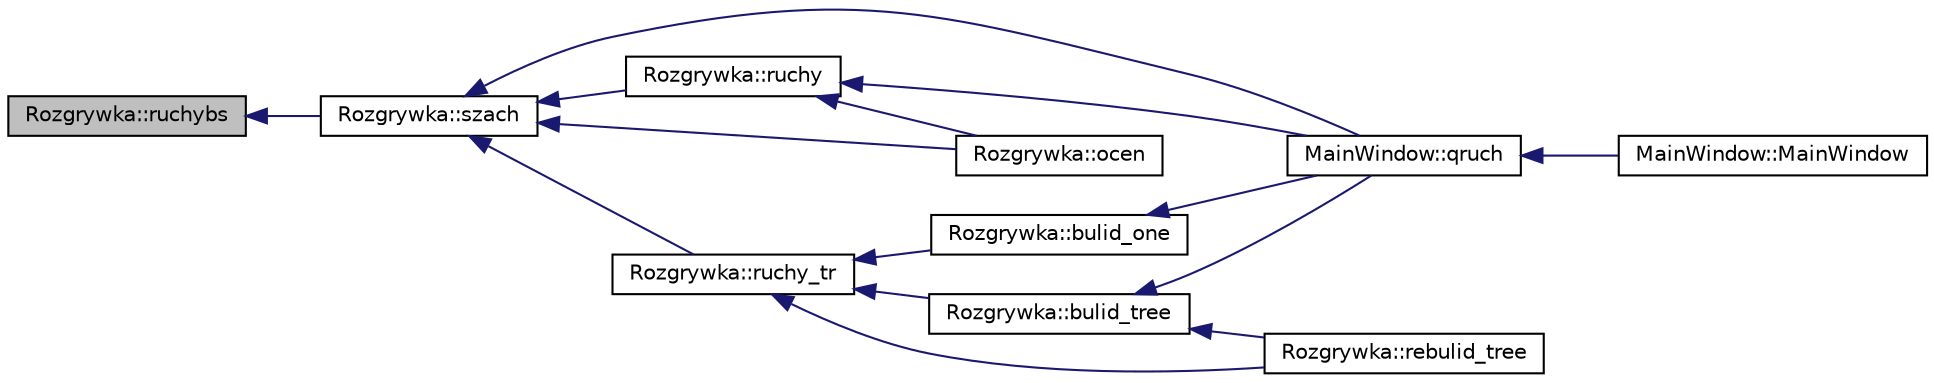 digraph G
{
  edge [fontname="Helvetica",fontsize="10",labelfontname="Helvetica",labelfontsize="10"];
  node [fontname="Helvetica",fontsize="10",shape=record];
  rankdir="LR";
  Node1 [label="Rozgrywka::ruchybs",height=0.2,width=0.4,color="black", fillcolor="grey75", style="filled" fontcolor="black"];
  Node1 -> Node2 [dir="back",color="midnightblue",fontsize="10",style="solid"];
  Node2 [label="Rozgrywka::szach",height=0.2,width=0.4,color="black", fillcolor="white", style="filled",URL="$class_rozgrywka.html#ac3b8130edcb63f1f828e6e613a2cc05c"];
  Node2 -> Node3 [dir="back",color="midnightblue",fontsize="10",style="solid"];
  Node3 [label="MainWindow::qruch",height=0.2,width=0.4,color="black", fillcolor="white", style="filled",URL="$class_main_window.html#ad3e1191b4be0b343cdb2e246c9d11249",tooltip="Definicja funkcji reprezentująca wykonywane ruchy przez figury."];
  Node3 -> Node4 [dir="back",color="midnightblue",fontsize="10",style="solid"];
  Node4 [label="MainWindow::MainWindow",height=0.2,width=0.4,color="black", fillcolor="white", style="filled",URL="$class_main_window.html#a8b244be8b7b7db1b08de2a2acb9409db"];
  Node2 -> Node5 [dir="back",color="midnightblue",fontsize="10",style="solid"];
  Node5 [label="Rozgrywka::ruchy",height=0.2,width=0.4,color="black", fillcolor="white", style="filled",URL="$class_rozgrywka.html#a4ec65bca4344fd3430b20a95b6ae5990"];
  Node5 -> Node3 [dir="back",color="midnightblue",fontsize="10",style="solid"];
  Node5 -> Node6 [dir="back",color="midnightblue",fontsize="10",style="solid"];
  Node6 [label="Rozgrywka::ocen",height=0.2,width=0.4,color="black", fillcolor="white", style="filled",URL="$class_rozgrywka.html#a2d9e12afa1eefa14db00415fd5e51f0e"];
  Node2 -> Node7 [dir="back",color="midnightblue",fontsize="10",style="solid"];
  Node7 [label="Rozgrywka::ruchy_tr",height=0.2,width=0.4,color="black", fillcolor="white", style="filled",URL="$class_rozgrywka.html#a645745edda67c70e61ccd6c846ea9548"];
  Node7 -> Node8 [dir="back",color="midnightblue",fontsize="10",style="solid"];
  Node8 [label="Rozgrywka::bulid_one",height=0.2,width=0.4,color="black", fillcolor="white", style="filled",URL="$class_rozgrywka.html#a9ce747229d6682ddda26e68046174ed5"];
  Node8 -> Node3 [dir="back",color="midnightblue",fontsize="10",style="solid"];
  Node7 -> Node9 [dir="back",color="midnightblue",fontsize="10",style="solid"];
  Node9 [label="Rozgrywka::bulid_tree",height=0.2,width=0.4,color="black", fillcolor="white", style="filled",URL="$class_rozgrywka.html#a24317fb3c62860672c260b68d9726cec"];
  Node9 -> Node3 [dir="back",color="midnightblue",fontsize="10",style="solid"];
  Node9 -> Node10 [dir="back",color="midnightblue",fontsize="10",style="solid"];
  Node10 [label="Rozgrywka::rebulid_tree",height=0.2,width=0.4,color="black", fillcolor="white", style="filled",URL="$class_rozgrywka.html#a7958d4c1c224107c0653f7748a479878"];
  Node7 -> Node10 [dir="back",color="midnightblue",fontsize="10",style="solid"];
  Node2 -> Node6 [dir="back",color="midnightblue",fontsize="10",style="solid"];
}

